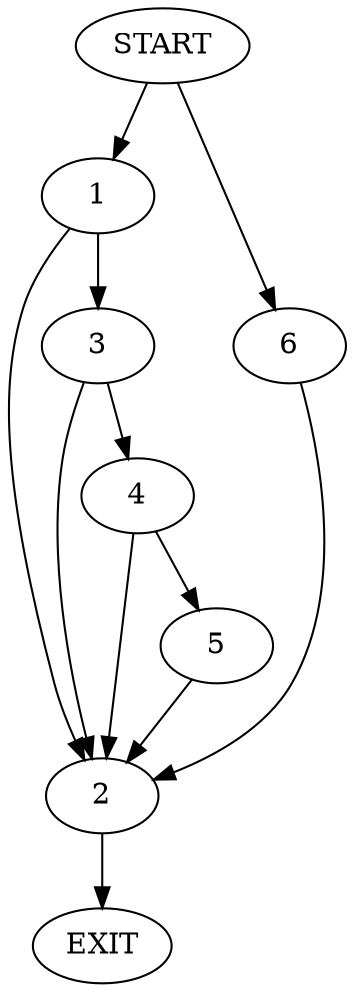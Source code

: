 digraph {
0 [label="START"]
7 [label="EXIT"]
0 -> 1
1 -> 2
1 -> 3
3 -> 4
3 -> 2
2 -> 7
4 -> 2
4 -> 5
5 -> 2
0 -> 6
6 -> 2
}
